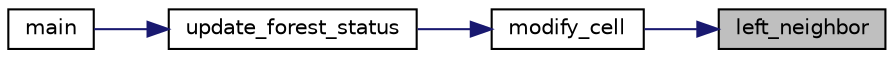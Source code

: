 digraph "left_neighbor"
{
 // INTERACTIVE_SVG=YES
 // LATEX_PDF_SIZE
  edge [fontname="Helvetica",fontsize="10",labelfontname="Helvetica",labelfontsize="10"];
  node [fontname="Helvetica",fontsize="10",shape=record];
  rankdir="RL";
  Node1 [label="left_neighbor",height=0.2,width=0.4,color="black", fillcolor="grey75", style="filled", fontcolor="black",tooltip="left_neighbor returns the value of the left neighbor in a given forest string. If the cell has no suc..."];
  Node1 -> Node2 [dir="back",color="midnightblue",fontsize="10",style="solid",fontname="Helvetica"];
  Node2 [label="modify_cell",height=0.2,width=0.4,color="black", fillcolor="white", style="filled",URL="$forest__utils_8c.html#a4f50ea572603813ea3e902efda59119f",tooltip="modify_cell Takes a cell in a given forest, and return the next state of this cell."];
  Node2 -> Node3 [dir="back",color="midnightblue",fontsize="10",style="solid",fontname="Helvetica"];
  Node3 [label="update_forest_status",height=0.2,width=0.4,color="black", fillcolor="white", style="filled",URL="$forest__utils_8h.html#ad9cfbc6bac2a7044a04581c17c378eec",tooltip="update_forest_status takes the current forest state and updates it –inplace– according to the followi..."];
  Node3 -> Node4 [dir="back",color="midnightblue",fontsize="10",style="solid",fontname="Helvetica"];
  Node4 [label="main",height=0.2,width=0.4,color="black", fillcolor="white", style="filled",URL="$_father_8c.html#a0ddf1224851353fc92bfbff6f499fa97",tooltip="Father program is the entry program for Ex1. To accomplish the task described in EX1 instruction,..."];
}
